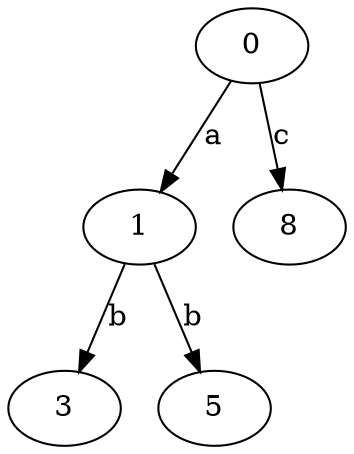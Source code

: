 strict digraph  {
0;
1;
3;
5;
8;
0 -> 1  [label=a];
0 -> 8  [label=c];
1 -> 3  [label=b];
1 -> 5  [label=b];
}
